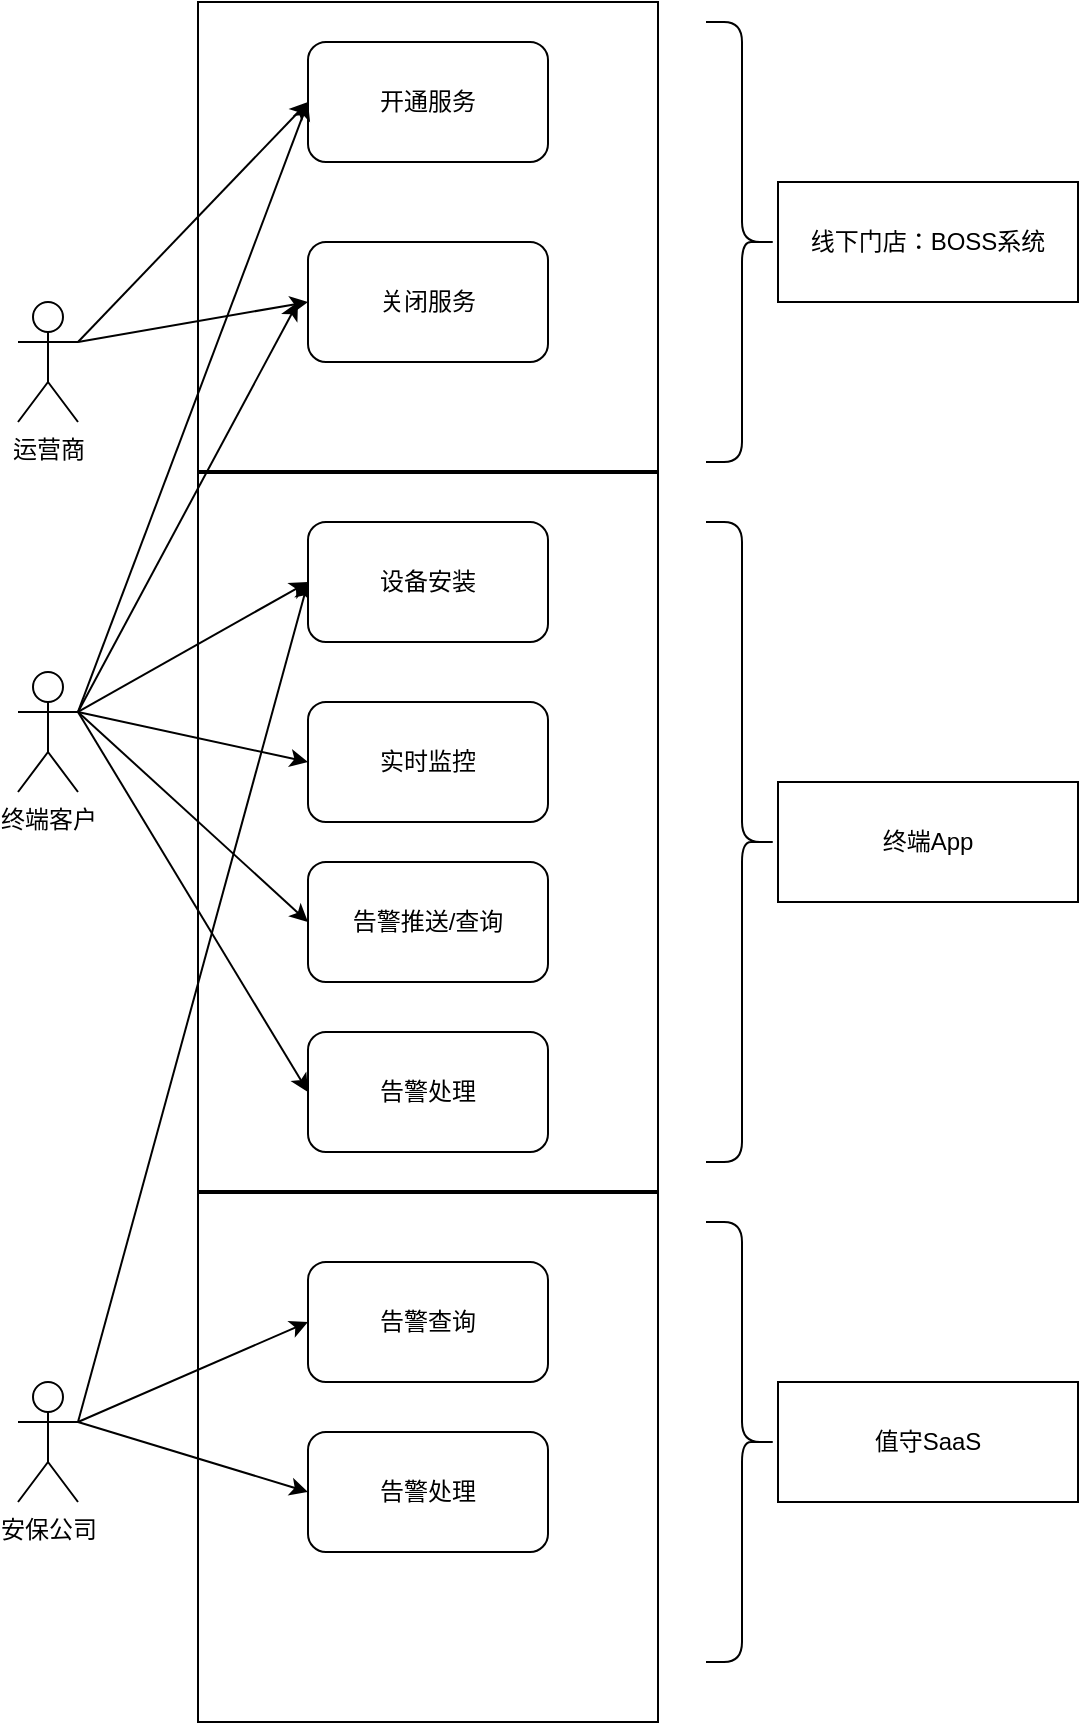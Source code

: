 <mxfile version="20.7.4" type="github">
  <diagram id="6HBG_Gn-5G_lx0AJyAGO" name="安防方案">
    <mxGraphModel dx="1434" dy="828" grid="1" gridSize="10" guides="1" tooltips="1" connect="1" arrows="1" fold="1" page="1" pageScale="1" pageWidth="827" pageHeight="1169" math="0" shadow="0">
      <root>
        <mxCell id="0" />
        <mxCell id="1" parent="0" />
        <mxCell id="XsgthAcJhfMZehfX_VGC-4" value="" style="rounded=0;whiteSpace=wrap;html=1;" vertex="1" parent="1">
          <mxGeometry x="140" y="10" width="230" height="860" as="geometry" />
        </mxCell>
        <mxCell id="XsgthAcJhfMZehfX_VGC-5" value="开通服务" style="rounded=1;whiteSpace=wrap;html=1;" vertex="1" parent="1">
          <mxGeometry x="195" y="30" width="120" height="60" as="geometry" />
        </mxCell>
        <mxCell id="XsgthAcJhfMZehfX_VGC-36" style="edgeStyle=none;rounded=0;orthogonalLoop=1;jettySize=auto;html=1;exitX=1;exitY=0.333;exitDx=0;exitDy=0;exitPerimeter=0;entryX=0;entryY=0.5;entryDx=0;entryDy=0;" edge="1" parent="1" source="XsgthAcJhfMZehfX_VGC-8" target="XsgthAcJhfMZehfX_VGC-30">
          <mxGeometry relative="1" as="geometry" />
        </mxCell>
        <mxCell id="XsgthAcJhfMZehfX_VGC-16" value="" style="line;strokeWidth=2;html=1;" vertex="1" parent="1">
          <mxGeometry x="140" y="240" width="230" height="10" as="geometry" />
        </mxCell>
        <mxCell id="XsgthAcJhfMZehfX_VGC-18" value="" style="shape=curlyBracket;whiteSpace=wrap;html=1;rounded=1;flipH=1;labelPosition=right;verticalLabelPosition=middle;align=left;verticalAlign=middle;" vertex="1" parent="1">
          <mxGeometry x="394" y="20" width="36" height="220" as="geometry" />
        </mxCell>
        <mxCell id="XsgthAcJhfMZehfX_VGC-21" value="&lt;span style=&quot;text-align: left;&quot;&gt;线下门店：BOSS系统&lt;/span&gt;" style="rounded=0;whiteSpace=wrap;html=1;" vertex="1" parent="1">
          <mxGeometry x="430" y="100" width="150" height="60" as="geometry" />
        </mxCell>
        <mxCell id="XsgthAcJhfMZehfX_VGC-22" style="rounded=0;orthogonalLoop=1;jettySize=auto;html=1;exitX=1;exitY=0.333;exitDx=0;exitDy=0;exitPerimeter=0;entryX=0;entryY=0.5;entryDx=0;entryDy=0;" edge="1" parent="1" source="XsgthAcJhfMZehfX_VGC-1" target="XsgthAcJhfMZehfX_VGC-5">
          <mxGeometry relative="1" as="geometry" />
        </mxCell>
        <mxCell id="XsgthAcJhfMZehfX_VGC-23" style="edgeStyle=none;rounded=0;orthogonalLoop=1;jettySize=auto;html=1;exitX=1;exitY=0.333;exitDx=0;exitDy=0;exitPerimeter=0;entryX=0;entryY=0.5;entryDx=0;entryDy=0;" edge="1" parent="1" source="XsgthAcJhfMZehfX_VGC-2" target="XsgthAcJhfMZehfX_VGC-5">
          <mxGeometry relative="1" as="geometry" />
        </mxCell>
        <mxCell id="XsgthAcJhfMZehfX_VGC-24" value="关闭服务" style="rounded=1;whiteSpace=wrap;html=1;" vertex="1" parent="1">
          <mxGeometry x="195" y="130" width="120" height="60" as="geometry" />
        </mxCell>
        <mxCell id="XsgthAcJhfMZehfX_VGC-25" style="edgeStyle=none;rounded=0;orthogonalLoop=1;jettySize=auto;html=1;exitX=1;exitY=0.333;exitDx=0;exitDy=0;exitPerimeter=0;entryX=0;entryY=0.5;entryDx=0;entryDy=0;" edge="1" parent="1" source="XsgthAcJhfMZehfX_VGC-1" target="XsgthAcJhfMZehfX_VGC-24">
          <mxGeometry relative="1" as="geometry" />
        </mxCell>
        <mxCell id="XsgthAcJhfMZehfX_VGC-26" style="edgeStyle=none;rounded=0;orthogonalLoop=1;jettySize=auto;html=1;exitX=1;exitY=0.333;exitDx=0;exitDy=0;exitPerimeter=0;" edge="1" parent="1" source="XsgthAcJhfMZehfX_VGC-2">
          <mxGeometry relative="1" as="geometry">
            <mxPoint x="190" y="160" as="targetPoint" />
          </mxGeometry>
        </mxCell>
        <mxCell id="XsgthAcJhfMZehfX_VGC-27" value="" style="line;strokeWidth=2;html=1;" vertex="1" parent="1">
          <mxGeometry x="140" y="600" width="230" height="10" as="geometry" />
        </mxCell>
        <mxCell id="XsgthAcJhfMZehfX_VGC-28" value="" style="shape=curlyBracket;whiteSpace=wrap;html=1;rounded=1;flipH=1;labelPosition=right;verticalLabelPosition=middle;align=left;verticalAlign=middle;" vertex="1" parent="1">
          <mxGeometry x="394" y="270" width="36" height="320" as="geometry" />
        </mxCell>
        <mxCell id="XsgthAcJhfMZehfX_VGC-29" value="&lt;div style=&quot;text-align: left;&quot;&gt;&lt;span style=&quot;background-color: initial;&quot;&gt;终端App&lt;/span&gt;&lt;/div&gt;" style="rounded=0;whiteSpace=wrap;html=1;" vertex="1" parent="1">
          <mxGeometry x="430" y="400" width="150" height="60" as="geometry" />
        </mxCell>
        <mxCell id="XsgthAcJhfMZehfX_VGC-30" value="设备安装" style="rounded=1;whiteSpace=wrap;html=1;" vertex="1" parent="1">
          <mxGeometry x="195" y="270" width="120" height="60" as="geometry" />
        </mxCell>
        <mxCell id="XsgthAcJhfMZehfX_VGC-31" value="实时监控" style="rounded=1;whiteSpace=wrap;html=1;" vertex="1" parent="1">
          <mxGeometry x="195" y="360" width="120" height="60" as="geometry" />
        </mxCell>
        <mxCell id="XsgthAcJhfMZehfX_VGC-32" value="告警推送/查询" style="rounded=1;whiteSpace=wrap;html=1;" vertex="1" parent="1">
          <mxGeometry x="195" y="440" width="120" height="60" as="geometry" />
        </mxCell>
        <mxCell id="XsgthAcJhfMZehfX_VGC-33" style="edgeStyle=none;rounded=0;orthogonalLoop=1;jettySize=auto;html=1;exitX=1;exitY=0.333;exitDx=0;exitDy=0;exitPerimeter=0;entryX=0;entryY=0.5;entryDx=0;entryDy=0;" edge="1" parent="1" source="XsgthAcJhfMZehfX_VGC-2" target="XsgthAcJhfMZehfX_VGC-30">
          <mxGeometry relative="1" as="geometry" />
        </mxCell>
        <mxCell id="XsgthAcJhfMZehfX_VGC-34" style="edgeStyle=none;rounded=0;orthogonalLoop=1;jettySize=auto;html=1;exitX=1;exitY=0.333;exitDx=0;exitDy=0;exitPerimeter=0;entryX=0;entryY=0.5;entryDx=0;entryDy=0;" edge="1" parent="1" source="XsgthAcJhfMZehfX_VGC-2" target="XsgthAcJhfMZehfX_VGC-31">
          <mxGeometry relative="1" as="geometry" />
        </mxCell>
        <mxCell id="XsgthAcJhfMZehfX_VGC-35" style="edgeStyle=none;rounded=0;orthogonalLoop=1;jettySize=auto;html=1;exitX=1;exitY=0.333;exitDx=0;exitDy=0;exitPerimeter=0;entryX=0;entryY=0.5;entryDx=0;entryDy=0;" edge="1" parent="1" source="XsgthAcJhfMZehfX_VGC-2" target="XsgthAcJhfMZehfX_VGC-32">
          <mxGeometry relative="1" as="geometry" />
        </mxCell>
        <mxCell id="XsgthAcJhfMZehfX_VGC-40" style="edgeStyle=none;rounded=0;orthogonalLoop=1;jettySize=auto;html=1;exitX=1;exitY=0.333;exitDx=0;exitDy=0;exitPerimeter=0;entryX=0;entryY=0.5;entryDx=0;entryDy=0;" edge="1" parent="1" source="XsgthAcJhfMZehfX_VGC-2" target="XsgthAcJhfMZehfX_VGC-39">
          <mxGeometry relative="1" as="geometry" />
        </mxCell>
        <mxCell id="XsgthAcJhfMZehfX_VGC-2" value="终端客户" style="shape=umlActor;verticalLabelPosition=bottom;verticalAlign=top;html=1;" vertex="1" parent="1">
          <mxGeometry x="50" y="345" width="30" height="60" as="geometry" />
        </mxCell>
        <mxCell id="XsgthAcJhfMZehfX_VGC-1" value="运营商" style="shape=umlActor;verticalLabelPosition=bottom;verticalAlign=top;html=1;" vertex="1" parent="1">
          <mxGeometry x="50" y="160" width="30" height="60" as="geometry" />
        </mxCell>
        <mxCell id="XsgthAcJhfMZehfX_VGC-44" style="edgeStyle=none;rounded=0;orthogonalLoop=1;jettySize=auto;html=1;exitX=1;exitY=0.333;exitDx=0;exitDy=0;exitPerimeter=0;entryX=0;entryY=0.5;entryDx=0;entryDy=0;" edge="1" parent="1" source="XsgthAcJhfMZehfX_VGC-8" target="XsgthAcJhfMZehfX_VGC-42">
          <mxGeometry relative="1" as="geometry" />
        </mxCell>
        <mxCell id="XsgthAcJhfMZehfX_VGC-45" style="edgeStyle=none;rounded=0;orthogonalLoop=1;jettySize=auto;html=1;exitX=1;exitY=0.333;exitDx=0;exitDy=0;exitPerimeter=0;entryX=0;entryY=0.5;entryDx=0;entryDy=0;" edge="1" parent="1" source="XsgthAcJhfMZehfX_VGC-8" target="XsgthAcJhfMZehfX_VGC-43">
          <mxGeometry relative="1" as="geometry" />
        </mxCell>
        <mxCell id="XsgthAcJhfMZehfX_VGC-8" value="安保公司" style="shape=umlActor;verticalLabelPosition=bottom;verticalAlign=top;html=1;" vertex="1" parent="1">
          <mxGeometry x="50" y="700" width="30" height="60" as="geometry" />
        </mxCell>
        <mxCell id="XsgthAcJhfMZehfX_VGC-37" value="" style="shape=curlyBracket;whiteSpace=wrap;html=1;rounded=1;flipH=1;labelPosition=right;verticalLabelPosition=middle;align=left;verticalAlign=middle;" vertex="1" parent="1">
          <mxGeometry x="394" y="620" width="36" height="220" as="geometry" />
        </mxCell>
        <mxCell id="XsgthAcJhfMZehfX_VGC-38" value="&lt;div style=&quot;text-align: left;&quot;&gt;&lt;span style=&quot;background-color: initial;&quot;&gt;值守SaaS&lt;/span&gt;&lt;/div&gt;" style="rounded=0;whiteSpace=wrap;html=1;" vertex="1" parent="1">
          <mxGeometry x="430" y="700" width="150" height="60" as="geometry" />
        </mxCell>
        <mxCell id="XsgthAcJhfMZehfX_VGC-39" value="告警处理" style="rounded=1;whiteSpace=wrap;html=1;" vertex="1" parent="1">
          <mxGeometry x="195" y="525" width="120" height="60" as="geometry" />
        </mxCell>
        <mxCell id="XsgthAcJhfMZehfX_VGC-42" value="告警查询" style="rounded=1;whiteSpace=wrap;html=1;" vertex="1" parent="1">
          <mxGeometry x="195" y="640" width="120" height="60" as="geometry" />
        </mxCell>
        <mxCell id="XsgthAcJhfMZehfX_VGC-43" value="告警处理" style="rounded=1;whiteSpace=wrap;html=1;" vertex="1" parent="1">
          <mxGeometry x="195" y="725" width="120" height="60" as="geometry" />
        </mxCell>
      </root>
    </mxGraphModel>
  </diagram>
</mxfile>
